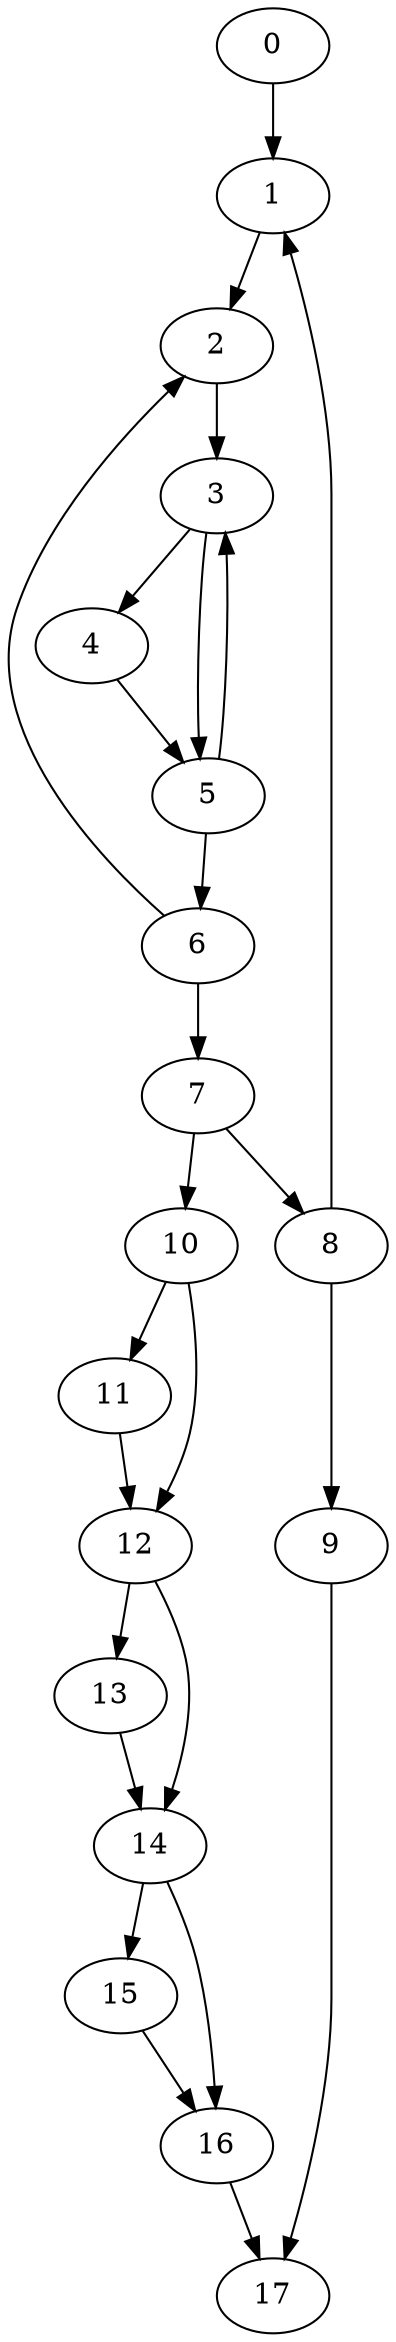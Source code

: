 digraph {
	0
	1
	2
	3
	4
	5
	6
	7
	8
	9
	10
	11
	12
	13
	14
	15
	16
	17
	0 -> 1
	8 -> 1
	3 -> 5
	4 -> 5
	5 -> 6
	7 -> 8
	8 -> 9
	10 -> 11
	1 -> 2
	6 -> 2
	2 -> 3
	5 -> 3
	6 -> 7
	7 -> 10
	12 -> 13
	12 -> 14
	13 -> 14
	9 -> 17
	16 -> 17
	10 -> 12
	11 -> 12
	3 -> 4
	14 -> 15
	14 -> 16
	15 -> 16
}
